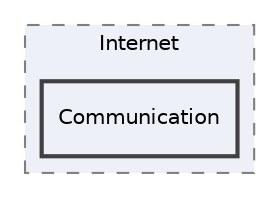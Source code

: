 digraph "src/Internet/Communication"
{
 // LATEX_PDF_SIZE
  edge [fontname="Helvetica",fontsize="10",labelfontname="Helvetica",labelfontsize="10"];
  node [fontname="Helvetica",fontsize="10",shape=record];
  compound=true
  subgraph clusterdir_2ecf6838cdc88e20256346192ca19613 {
    graph [ bgcolor="#edf0f7", pencolor="grey50", style="filled,dashed,", label="Internet", fontname="Helvetica", fontsize="10", URL="dir_2ecf6838cdc88e20256346192ca19613.html"]
  dir_1ca34cf572c45a642a075944bbe22536 [shape=box, label="Communication", style="filled,bold,", fillcolor="#edf0f7", color="grey25", URL="dir_1ca34cf572c45a642a075944bbe22536.html"];
  }
}
